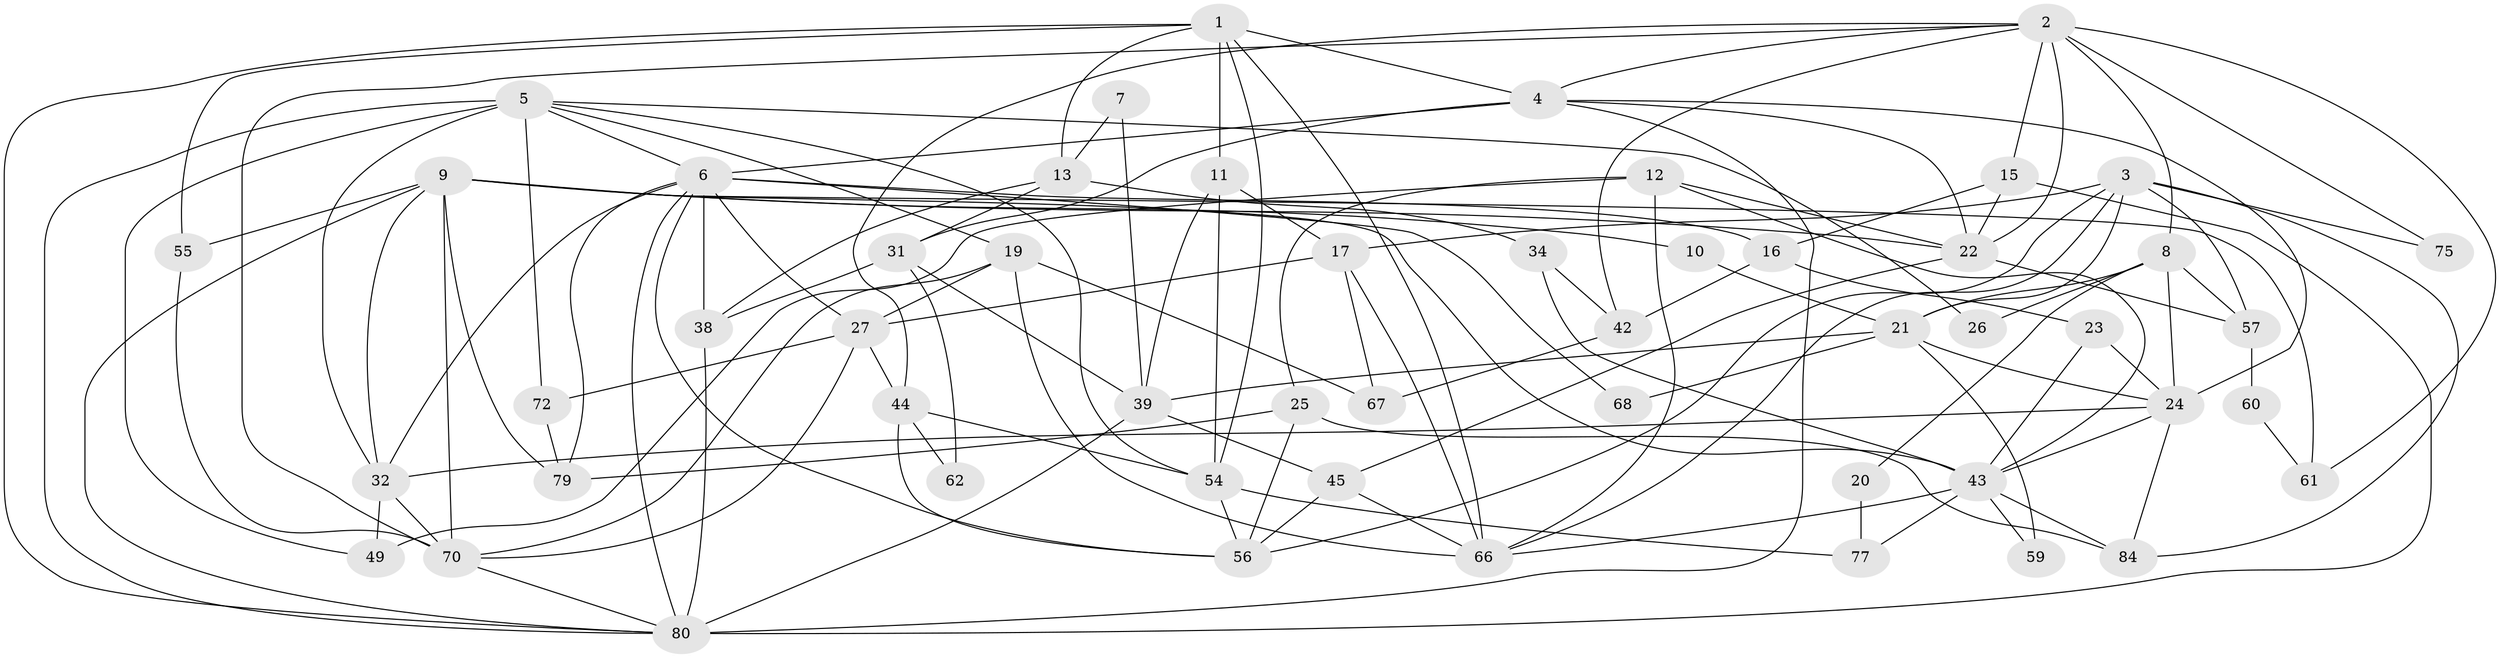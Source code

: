 // Generated by graph-tools (version 1.1) at 2025/52/02/27/25 19:52:08]
// undirected, 53 vertices, 129 edges
graph export_dot {
graph [start="1"]
  node [color=gray90,style=filled];
  1 [super="+33"];
  2 [super="+78"];
  3 [super="+76"];
  4 [super="+41"];
  5 [super="+40"];
  6 [super="+37"];
  7;
  8 [super="+29"];
  9 [super="+46"];
  10;
  11 [super="+53"];
  12 [super="+14"];
  13 [super="+18"];
  15 [super="+35"];
  16 [super="+28"];
  17;
  19 [super="+36"];
  20;
  21 [super="+30"];
  22 [super="+51"];
  23;
  24 [super="+81"];
  25 [super="+69"];
  26;
  27 [super="+65"];
  31 [super="+83"];
  32 [super="+64"];
  34;
  38 [super="+50"];
  39 [super="+47"];
  42 [super="+48"];
  43 [super="+74"];
  44;
  45 [super="+52"];
  49;
  54;
  55;
  56 [super="+58"];
  57 [super="+63"];
  59;
  60;
  61;
  62;
  66 [super="+73"];
  67;
  68;
  70 [super="+71"];
  72;
  75;
  77;
  79;
  80 [super="+82"];
  84;
  1 -- 66;
  1 -- 55;
  1 -- 11;
  1 -- 80;
  1 -- 54;
  1 -- 13;
  1 -- 4;
  2 -- 44;
  2 -- 15;
  2 -- 42;
  2 -- 75;
  2 -- 22;
  2 -- 4;
  2 -- 70;
  2 -- 8 [weight=2];
  2 -- 61;
  3 -- 17;
  3 -- 75;
  3 -- 84;
  3 -- 57;
  3 -- 66;
  3 -- 21;
  3 -- 56;
  4 -- 6;
  4 -- 22;
  4 -- 80;
  4 -- 24;
  4 -- 31;
  5 -- 80;
  5 -- 26;
  5 -- 49 [weight=2];
  5 -- 54;
  5 -- 6;
  5 -- 32;
  5 -- 19;
  5 -- 72;
  6 -- 80;
  6 -- 16 [weight=2];
  6 -- 68;
  6 -- 27;
  6 -- 32;
  6 -- 56;
  6 -- 79;
  6 -- 38;
  7 -- 39;
  7 -- 13;
  8 -- 20;
  8 -- 21;
  8 -- 24;
  8 -- 26;
  8 -- 57;
  9 -- 55;
  9 -- 10;
  9 -- 43;
  9 -- 61;
  9 -- 32;
  9 -- 80;
  9 -- 22;
  9 -- 79;
  9 -- 70;
  10 -- 21;
  11 -- 39;
  11 -- 17;
  11 -- 54;
  12 -- 49 [weight=2];
  12 -- 22;
  12 -- 66;
  12 -- 25;
  12 -- 43;
  13 -- 34;
  13 -- 31;
  13 -- 38;
  15 -- 22;
  15 -- 80;
  15 -- 16;
  16 -- 42;
  16 -- 23;
  17 -- 67;
  17 -- 27;
  17 -- 66;
  19 -- 67;
  19 -- 70;
  19 -- 27;
  19 -- 66;
  20 -- 77;
  21 -- 59 [weight=2];
  21 -- 68;
  21 -- 39;
  21 -- 24;
  22 -- 57;
  22 -- 45;
  23 -- 24;
  23 -- 43;
  24 -- 84;
  24 -- 32;
  24 -- 43;
  25 -- 84;
  25 -- 79;
  25 -- 56;
  27 -- 72;
  27 -- 44;
  27 -- 70;
  31 -- 62 [weight=2];
  31 -- 39;
  31 -- 38;
  32 -- 49;
  32 -- 70;
  34 -- 43;
  34 -- 42;
  38 -- 80;
  39 -- 80;
  39 -- 45;
  42 -- 67;
  43 -- 59;
  43 -- 77;
  43 -- 66;
  43 -- 84;
  44 -- 54;
  44 -- 56;
  44 -- 62;
  45 -- 56;
  45 -- 66;
  54 -- 77;
  54 -- 56;
  55 -- 70;
  57 -- 60;
  60 -- 61;
  70 -- 80;
  72 -- 79;
}
